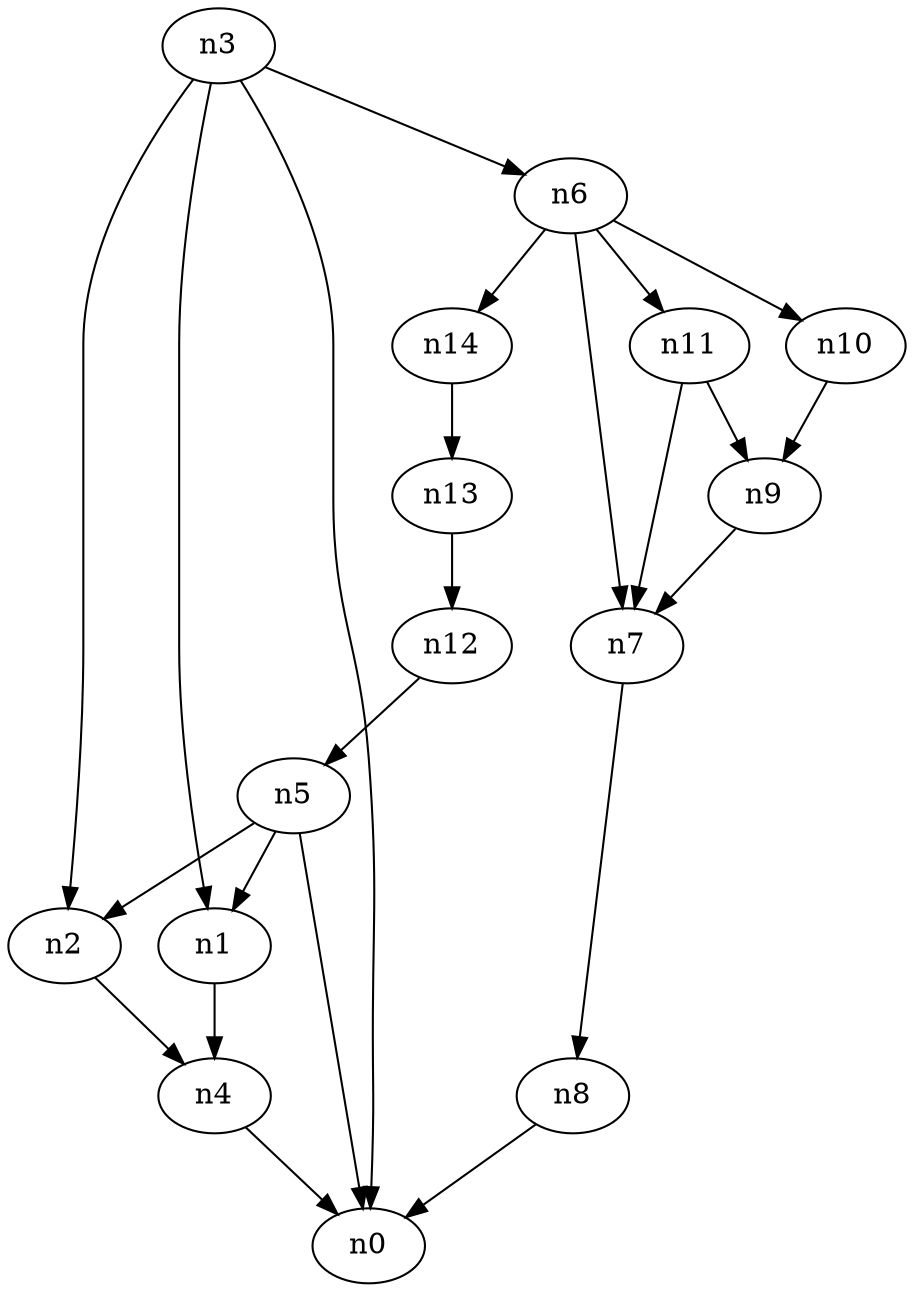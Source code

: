 digraph G {
	n1 -> n4	 [_graphml_id=e4];
	n2 -> n4	 [_graphml_id=e7];
	n3 -> n0	 [_graphml_id=e0];
	n3 -> n1	 [_graphml_id=e3];
	n3 -> n2	 [_graphml_id=e6];
	n3 -> n6	 [_graphml_id=e9];
	n4 -> n0	 [_graphml_id=e1];
	n5 -> n0	 [_graphml_id=e2];
	n5 -> n1	 [_graphml_id=e5];
	n5 -> n2	 [_graphml_id=e8];
	n6 -> n7	 [_graphml_id=e10];
	n6 -> n10	 [_graphml_id=e15];
	n6 -> n11	 [_graphml_id=e18];
	n6 -> n14	 [_graphml_id=e22];
	n7 -> n8	 [_graphml_id=e11];
	n8 -> n0	 [_graphml_id=e12];
	n9 -> n7	 [_graphml_id=e13];
	n10 -> n9	 [_graphml_id=e14];
	n11 -> n7	 [_graphml_id=e17];
	n11 -> n9	 [_graphml_id=e16];
	n12 -> n5	 [_graphml_id=e19];
	n13 -> n12	 [_graphml_id=e20];
	n14 -> n13	 [_graphml_id=e21];
}
